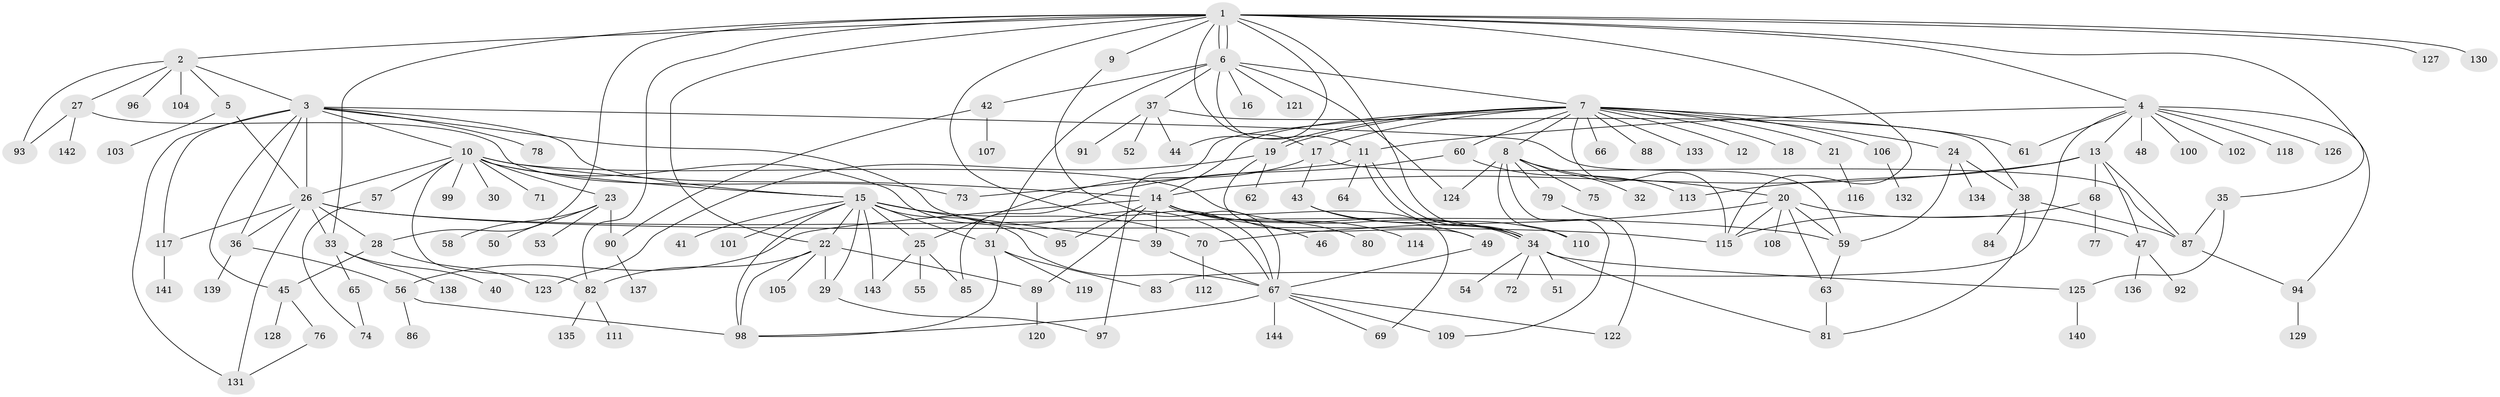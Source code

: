 // coarse degree distribution, {15: 0.017543859649122806, 6: 0.08771929824561403, 17: 0.017543859649122806, 11: 0.017543859649122806, 3: 0.08771929824561403, 13: 0.017543859649122806, 18: 0.017543859649122806, 5: 0.05263157894736842, 1: 0.49122807017543857, 8: 0.017543859649122806, 4: 0.05263157894736842, 10: 0.017543859649122806, 2: 0.10526315789473684}
// Generated by graph-tools (version 1.1) at 2025/17/03/04/25 18:17:59]
// undirected, 144 vertices, 218 edges
graph export_dot {
graph [start="1"]
  node [color=gray90,style=filled];
  1;
  2;
  3;
  4;
  5;
  6;
  7;
  8;
  9;
  10;
  11;
  12;
  13;
  14;
  15;
  16;
  17;
  18;
  19;
  20;
  21;
  22;
  23;
  24;
  25;
  26;
  27;
  28;
  29;
  30;
  31;
  32;
  33;
  34;
  35;
  36;
  37;
  38;
  39;
  40;
  41;
  42;
  43;
  44;
  45;
  46;
  47;
  48;
  49;
  50;
  51;
  52;
  53;
  54;
  55;
  56;
  57;
  58;
  59;
  60;
  61;
  62;
  63;
  64;
  65;
  66;
  67;
  68;
  69;
  70;
  71;
  72;
  73;
  74;
  75;
  76;
  77;
  78;
  79;
  80;
  81;
  82;
  83;
  84;
  85;
  86;
  87;
  88;
  89;
  90;
  91;
  92;
  93;
  94;
  95;
  96;
  97;
  98;
  99;
  100;
  101;
  102;
  103;
  104;
  105;
  106;
  107;
  108;
  109;
  110;
  111;
  112;
  113;
  114;
  115;
  116;
  117;
  118;
  119;
  120;
  121;
  122;
  123;
  124;
  125;
  126;
  127;
  128;
  129;
  130;
  131;
  132;
  133;
  134;
  135;
  136;
  137;
  138;
  139;
  140;
  141;
  142;
  143;
  144;
  1 -- 2;
  1 -- 4;
  1 -- 6;
  1 -- 6;
  1 -- 9;
  1 -- 17;
  1 -- 22;
  1 -- 28;
  1 -- 33;
  1 -- 34;
  1 -- 35;
  1 -- 44;
  1 -- 67;
  1 -- 82;
  1 -- 115;
  1 -- 127;
  1 -- 130;
  2 -- 3;
  2 -- 5;
  2 -- 27;
  2 -- 93;
  2 -- 96;
  2 -- 104;
  3 -- 10;
  3 -- 15;
  3 -- 26;
  3 -- 36;
  3 -- 45;
  3 -- 59;
  3 -- 67;
  3 -- 78;
  3 -- 117;
  3 -- 131;
  4 -- 11;
  4 -- 13;
  4 -- 48;
  4 -- 61;
  4 -- 83;
  4 -- 94;
  4 -- 100;
  4 -- 102;
  4 -- 118;
  4 -- 126;
  5 -- 26;
  5 -- 103;
  6 -- 7;
  6 -- 11;
  6 -- 16;
  6 -- 31;
  6 -- 37;
  6 -- 42;
  6 -- 121;
  6 -- 124;
  7 -- 8;
  7 -- 12;
  7 -- 14;
  7 -- 17;
  7 -- 18;
  7 -- 19;
  7 -- 19;
  7 -- 21;
  7 -- 24;
  7 -- 60;
  7 -- 61;
  7 -- 66;
  7 -- 88;
  7 -- 97;
  7 -- 106;
  7 -- 115;
  7 -- 133;
  8 -- 20;
  8 -- 32;
  8 -- 75;
  8 -- 79;
  8 -- 109;
  8 -- 110;
  8 -- 124;
  9 -- 67;
  10 -- 14;
  10 -- 15;
  10 -- 23;
  10 -- 26;
  10 -- 30;
  10 -- 34;
  10 -- 57;
  10 -- 71;
  10 -- 82;
  10 -- 95;
  10 -- 99;
  11 -- 34;
  11 -- 34;
  11 -- 64;
  11 -- 73;
  13 -- 14;
  13 -- 47;
  13 -- 68;
  13 -- 87;
  13 -- 113;
  14 -- 34;
  14 -- 39;
  14 -- 46;
  14 -- 56;
  14 -- 69;
  14 -- 80;
  14 -- 89;
  14 -- 95;
  14 -- 114;
  15 -- 22;
  15 -- 25;
  15 -- 29;
  15 -- 31;
  15 -- 39;
  15 -- 41;
  15 -- 67;
  15 -- 70;
  15 -- 98;
  15 -- 101;
  15 -- 143;
  17 -- 25;
  17 -- 43;
  17 -- 87;
  19 -- 49;
  19 -- 62;
  19 -- 123;
  20 -- 47;
  20 -- 59;
  20 -- 63;
  20 -- 70;
  20 -- 108;
  20 -- 115;
  21 -- 116;
  22 -- 29;
  22 -- 82;
  22 -- 89;
  22 -- 98;
  22 -- 105;
  23 -- 50;
  23 -- 53;
  23 -- 58;
  23 -- 90;
  24 -- 38;
  24 -- 59;
  24 -- 134;
  25 -- 55;
  25 -- 85;
  25 -- 143;
  26 -- 28;
  26 -- 33;
  26 -- 36;
  26 -- 59;
  26 -- 115;
  26 -- 117;
  26 -- 131;
  27 -- 73;
  27 -- 93;
  27 -- 142;
  28 -- 45;
  28 -- 123;
  29 -- 97;
  31 -- 83;
  31 -- 98;
  31 -- 119;
  33 -- 40;
  33 -- 65;
  33 -- 138;
  34 -- 51;
  34 -- 54;
  34 -- 72;
  34 -- 81;
  34 -- 125;
  35 -- 87;
  35 -- 125;
  36 -- 56;
  36 -- 139;
  37 -- 38;
  37 -- 44;
  37 -- 52;
  37 -- 91;
  38 -- 81;
  38 -- 84;
  38 -- 87;
  39 -- 67;
  42 -- 90;
  42 -- 107;
  43 -- 49;
  43 -- 110;
  45 -- 76;
  45 -- 128;
  47 -- 92;
  47 -- 136;
  49 -- 67;
  56 -- 86;
  56 -- 98;
  57 -- 74;
  59 -- 63;
  60 -- 85;
  60 -- 113;
  63 -- 81;
  65 -- 74;
  67 -- 69;
  67 -- 98;
  67 -- 109;
  67 -- 122;
  67 -- 144;
  68 -- 77;
  68 -- 115;
  70 -- 112;
  76 -- 131;
  79 -- 122;
  82 -- 111;
  82 -- 135;
  87 -- 94;
  89 -- 120;
  90 -- 137;
  94 -- 129;
  106 -- 132;
  117 -- 141;
  125 -- 140;
}
